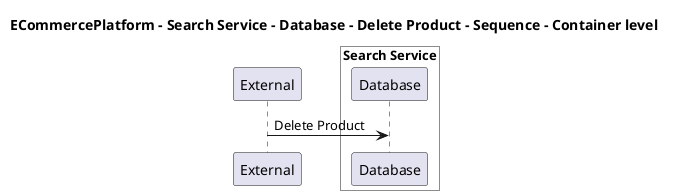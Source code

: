 @startuml

title ECommercePlatform - Search Service - Database - Delete Product - Sequence - Container level

participant "External" as C4InterFlow.SoftwareSystems.ExternalSystem

box "Search Service" #White
    participant "Database" as ECommercePlatform.SoftwareSystems.SearchService.Containers.Database
end box


C4InterFlow.SoftwareSystems.ExternalSystem -> ECommercePlatform.SoftwareSystems.SearchService.Containers.Database : Delete Product


@enduml
